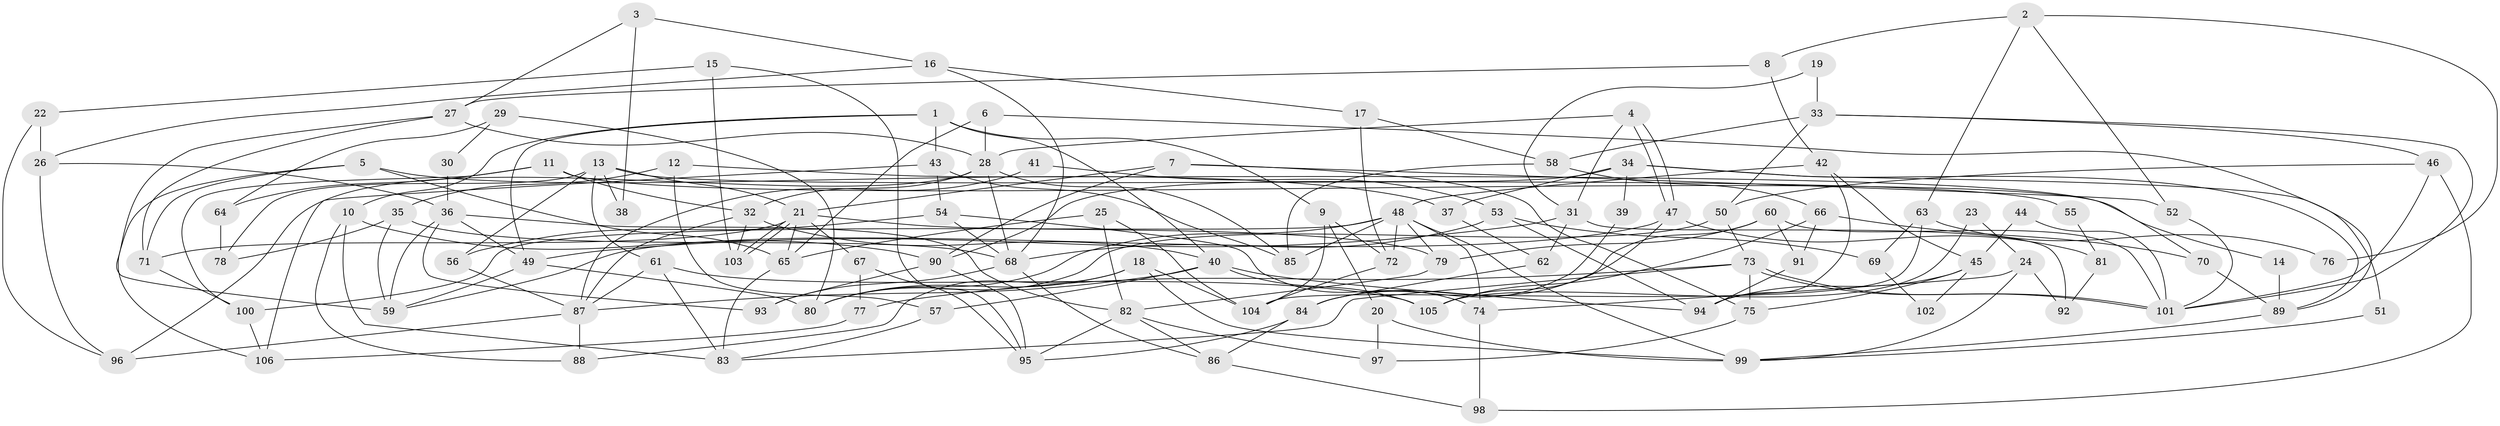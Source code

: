 // Generated by graph-tools (version 1.1) at 2025/50/03/09/25 03:50:02]
// undirected, 106 vertices, 212 edges
graph export_dot {
graph [start="1"]
  node [color=gray90,style=filled];
  1;
  2;
  3;
  4;
  5;
  6;
  7;
  8;
  9;
  10;
  11;
  12;
  13;
  14;
  15;
  16;
  17;
  18;
  19;
  20;
  21;
  22;
  23;
  24;
  25;
  26;
  27;
  28;
  29;
  30;
  31;
  32;
  33;
  34;
  35;
  36;
  37;
  38;
  39;
  40;
  41;
  42;
  43;
  44;
  45;
  46;
  47;
  48;
  49;
  50;
  51;
  52;
  53;
  54;
  55;
  56;
  57;
  58;
  59;
  60;
  61;
  62;
  63;
  64;
  65;
  66;
  67;
  68;
  69;
  70;
  71;
  72;
  73;
  74;
  75;
  76;
  77;
  78;
  79;
  80;
  81;
  82;
  83;
  84;
  85;
  86;
  87;
  88;
  89;
  90;
  91;
  92;
  93;
  94;
  95;
  96;
  97;
  98;
  99;
  100;
  101;
  102;
  103;
  104;
  105;
  106;
  1 -- 40;
  1 -- 49;
  1 -- 9;
  1 -- 10;
  1 -- 43;
  2 -- 52;
  2 -- 8;
  2 -- 63;
  2 -- 76;
  3 -- 27;
  3 -- 16;
  3 -- 38;
  4 -- 47;
  4 -- 47;
  4 -- 28;
  4 -- 31;
  5 -- 106;
  5 -- 71;
  5 -- 37;
  5 -- 65;
  6 -- 65;
  6 -- 89;
  6 -- 28;
  7 -- 90;
  7 -- 21;
  7 -- 52;
  7 -- 75;
  8 -- 42;
  8 -- 27;
  9 -- 72;
  9 -- 20;
  9 -- 104;
  10 -- 90;
  10 -- 83;
  10 -- 88;
  11 -- 32;
  11 -- 100;
  11 -- 14;
  11 -- 64;
  12 -- 70;
  12 -- 35;
  12 -- 57;
  13 -- 21;
  13 -- 61;
  13 -- 38;
  13 -- 55;
  13 -- 56;
  13 -- 78;
  14 -- 89;
  15 -- 22;
  15 -- 95;
  15 -- 103;
  16 -- 26;
  16 -- 68;
  16 -- 17;
  17 -- 58;
  17 -- 72;
  18 -- 88;
  18 -- 99;
  18 -- 80;
  18 -- 104;
  19 -- 31;
  19 -- 33;
  20 -- 97;
  20 -- 99;
  21 -- 65;
  21 -- 103;
  21 -- 103;
  21 -- 67;
  21 -- 71;
  21 -- 79;
  22 -- 96;
  22 -- 26;
  23 -- 24;
  23 -- 105;
  24 -- 99;
  24 -- 74;
  24 -- 92;
  25 -- 65;
  25 -- 104;
  25 -- 82;
  26 -- 36;
  26 -- 96;
  27 -- 71;
  27 -- 59;
  27 -- 28;
  28 -- 32;
  28 -- 68;
  28 -- 85;
  28 -- 96;
  29 -- 80;
  29 -- 64;
  29 -- 30;
  30 -- 36;
  31 -- 49;
  31 -- 62;
  31 -- 92;
  32 -- 103;
  32 -- 40;
  32 -- 87;
  33 -- 101;
  33 -- 46;
  33 -- 50;
  33 -- 58;
  34 -- 90;
  34 -- 37;
  34 -- 39;
  34 -- 51;
  34 -- 89;
  35 -- 59;
  35 -- 68;
  35 -- 78;
  36 -- 49;
  36 -- 82;
  36 -- 59;
  36 -- 93;
  37 -- 62;
  39 -- 84;
  40 -- 57;
  40 -- 87;
  40 -- 94;
  40 -- 105;
  41 -- 87;
  41 -- 53;
  42 -- 45;
  42 -- 48;
  42 -- 94;
  43 -- 85;
  43 -- 54;
  43 -- 106;
  44 -- 45;
  44 -- 101;
  45 -- 75;
  45 -- 94;
  45 -- 102;
  46 -- 101;
  46 -- 50;
  46 -- 98;
  47 -- 105;
  47 -- 59;
  47 -- 81;
  48 -- 74;
  48 -- 72;
  48 -- 79;
  48 -- 80;
  48 -- 85;
  48 -- 99;
  48 -- 100;
  49 -- 59;
  49 -- 80;
  50 -- 80;
  50 -- 73;
  51 -- 99;
  52 -- 101;
  53 -- 68;
  53 -- 94;
  53 -- 69;
  54 -- 56;
  54 -- 68;
  54 -- 74;
  55 -- 81;
  56 -- 87;
  57 -- 83;
  58 -- 85;
  58 -- 66;
  60 -- 91;
  60 -- 79;
  60 -- 84;
  60 -- 101;
  61 -- 87;
  61 -- 83;
  61 -- 105;
  62 -- 84;
  63 -- 104;
  63 -- 69;
  63 -- 76;
  64 -- 78;
  65 -- 83;
  66 -- 105;
  66 -- 70;
  66 -- 91;
  67 -- 95;
  67 -- 77;
  68 -- 86;
  68 -- 93;
  69 -- 102;
  70 -- 89;
  71 -- 100;
  72 -- 104;
  73 -- 101;
  73 -- 101;
  73 -- 75;
  73 -- 77;
  73 -- 83;
  74 -- 98;
  75 -- 97;
  77 -- 106;
  79 -- 82;
  81 -- 92;
  82 -- 86;
  82 -- 95;
  82 -- 97;
  84 -- 86;
  84 -- 95;
  86 -- 98;
  87 -- 88;
  87 -- 96;
  89 -- 99;
  90 -- 95;
  90 -- 93;
  91 -- 94;
  100 -- 106;
}
